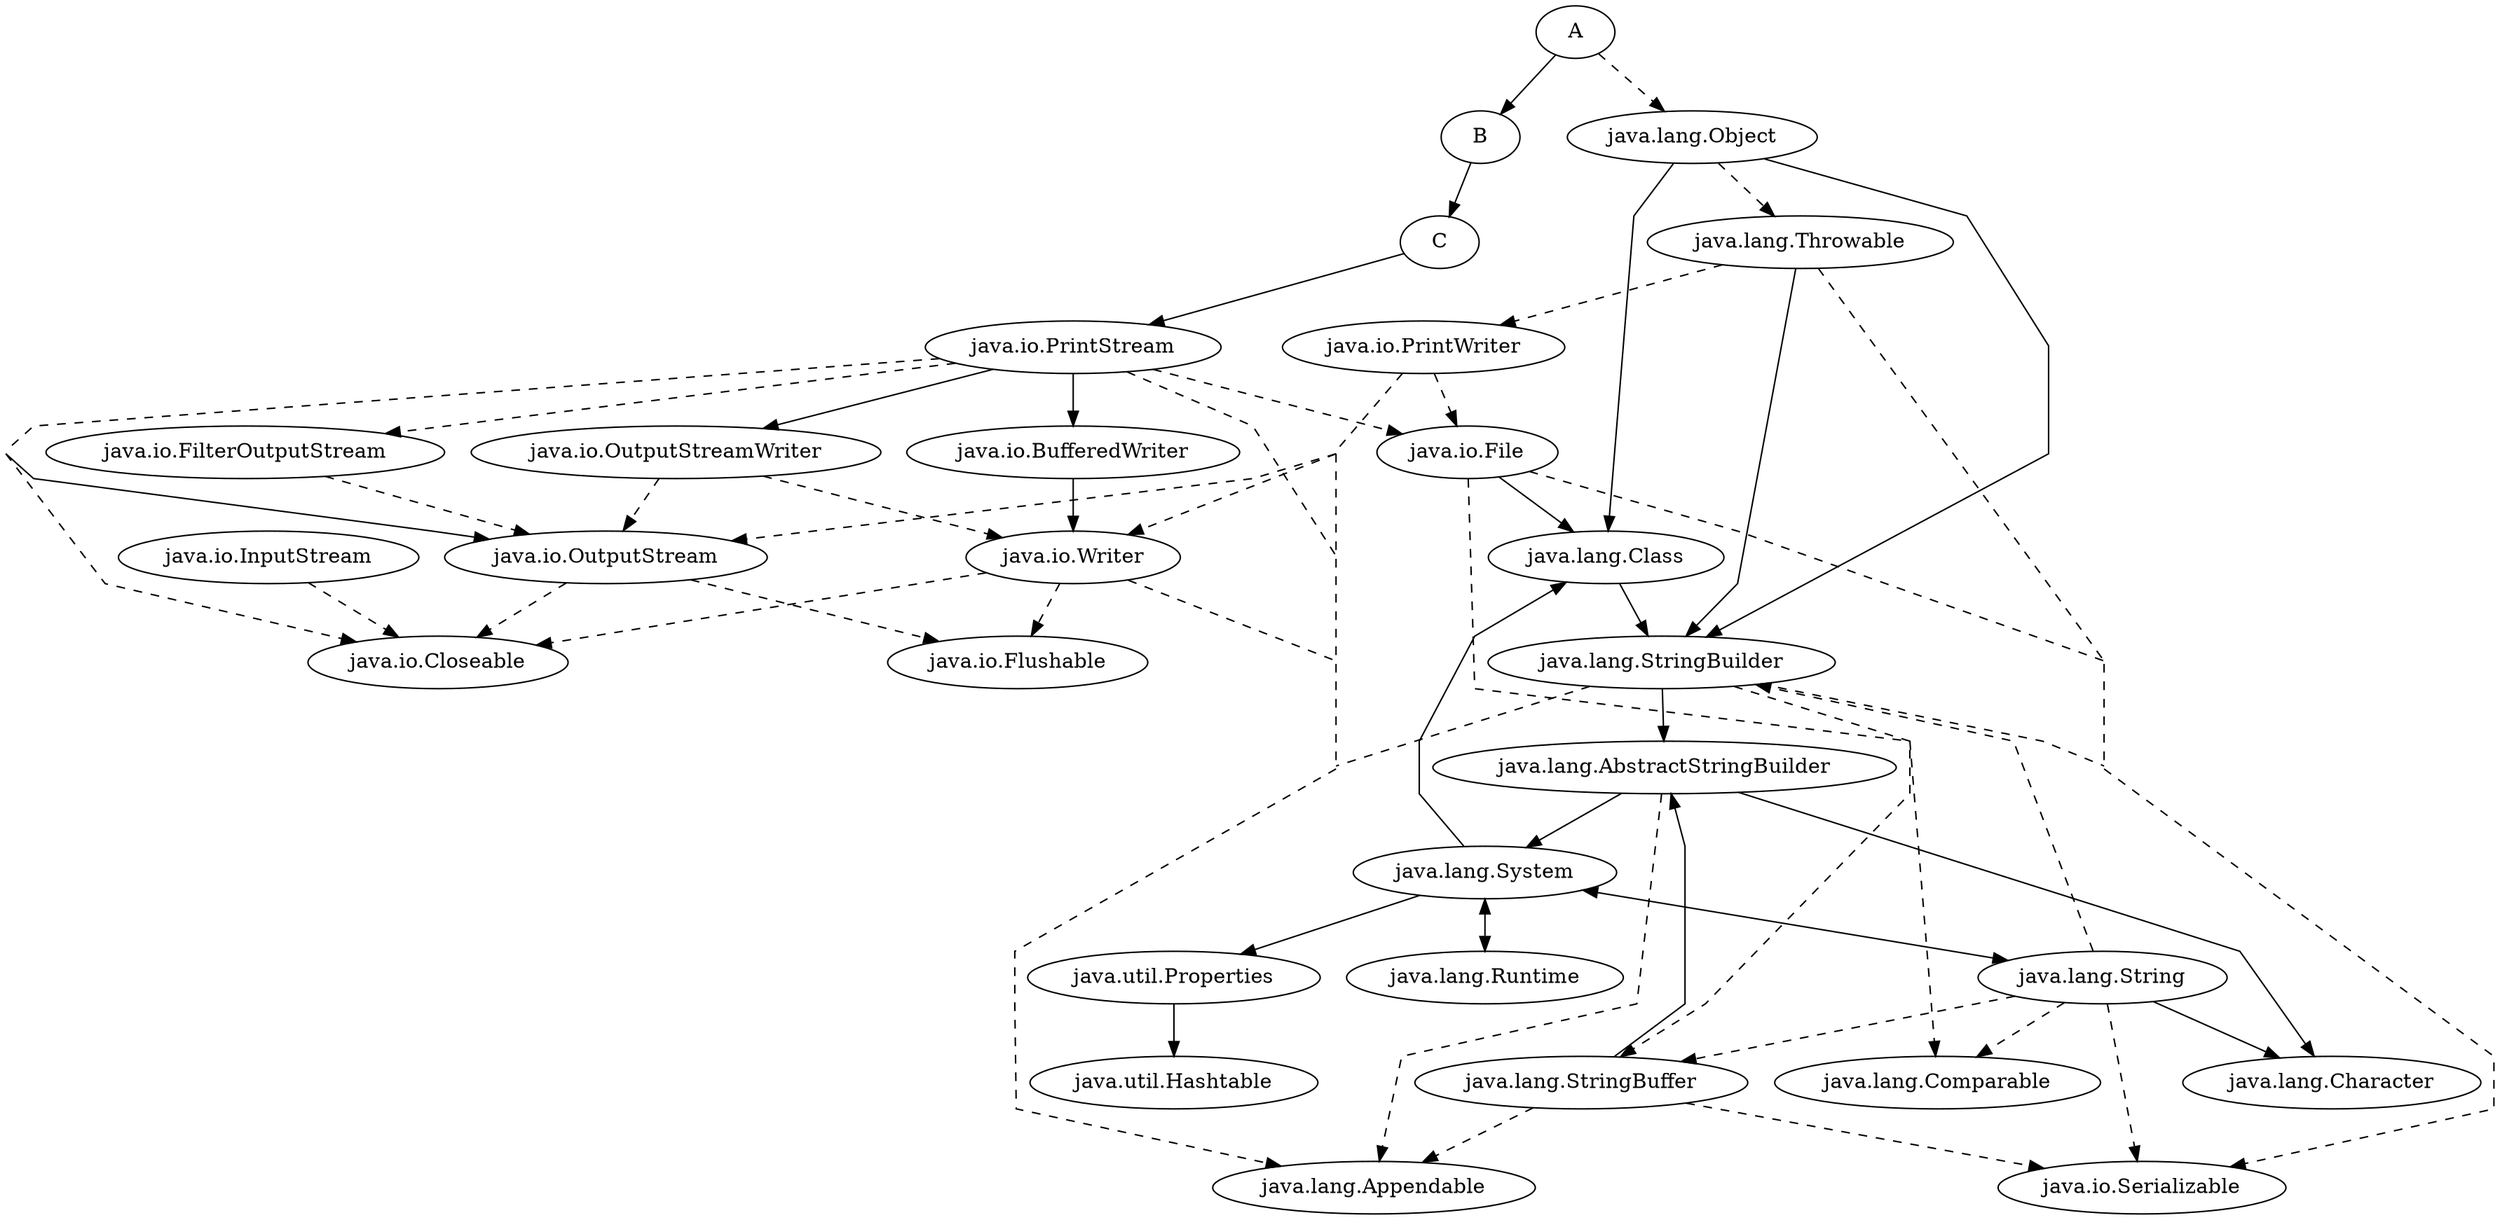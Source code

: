 digraph dep{
//    rankdir=LR;
    compound=true;
    concentrate=true;
    splines=compound;
"A" -> "B";
"B" -> "C";
"C" -> "java.io.PrintStream";
"A" -> "java.lang.Object" [style=dashed];
"java.io.BufferedWriter" -> "java.io.Writer";
"java.io.File" -> "java.lang.Class";
"java.io.PrintStream" -> "java.io.BufferedWriter";
"java.io.PrintStream" -> "java.io.OutputStream";
"java.io.PrintStream" -> "java.io.OutputStreamWriter";
"java.lang.AbstractStringBuilder" -> "java.lang.Character";
"java.lang.AbstractStringBuilder" -> "java.lang.System";
"java.lang.Class" -> "java.lang.StringBuilder";
"java.lang.Object" -> "java.lang.Class";
"java.lang.Object" -> "java.lang.StringBuilder";
"java.lang.Runtime" -> "java.lang.System";
"java.lang.StringBuffer" -> "java.lang.AbstractStringBuilder";
"java.lang.StringBuilder" -> "java.lang.AbstractStringBuilder";
"java.lang.String" -> "java.lang.Character";
"java.lang.String" -> "java.lang.System";
"java.lang.System" -> "java.lang.Class";
"java.lang.System" -> "java.lang.Runtime";
"java.lang.System" -> "java.lang.String";
"java.lang.System" -> "java.util.Properties";
"java.lang.Throwable" -> "java.lang.StringBuilder";
"java.util.Properties" -> "java.util.Hashtable";
"java.io.File" -> "java.io.Serializable" [style=dashed];
"java.io.File" -> "java.lang.Comparable" [style=dashed];
"java.io.FilterOutputStream" -> "java.io.OutputStream" [style=dashed];
"java.io.InputStream" -> "java.io.Closeable" [style=dashed];
"java.io.OutputStream" -> "java.io.Closeable" [style=dashed];
"java.io.OutputStream" -> "java.io.Flushable" [style=dashed];
"java.io.OutputStreamWriter" -> "java.io.OutputStream" [style=dashed];
"java.io.OutputStreamWriter" -> "java.io.Writer" [style=dashed];
"java.io.PrintStream" -> "java.io.Closeable" [style=dashed];
"java.io.PrintStream" -> "java.io.File" [style=dashed];
"java.io.PrintStream" -> "java.io.FilterOutputStream" [style=dashed];
"java.io.PrintStream" -> "java.lang.Appendable" [style=dashed];
"java.io.PrintWriter" -> "java.io.File" [style=dashed];
"java.io.PrintWriter" -> "java.io.OutputStream" [style=dashed];
"java.io.PrintWriter" -> "java.io.Writer" [style=dashed];
"java.io.PrintWriter" -> "java.lang.Appendable" [style=dashed];
"java.io.Writer" -> "java.io.Closeable" [style=dashed];
"java.io.Writer" -> "java.io.Flushable" [style=dashed];
"java.io.Writer" -> "java.lang.Appendable" [style=dashed];
"java.lang.AbstractStringBuilder" -> "java.lang.Appendable" [style=dashed];
"java.lang.Object" -> "java.lang.Throwable" [style=dashed];
"java.lang.StringBuffer" -> "java.io.Serializable" [style=dashed];
"java.lang.StringBuffer" -> "java.lang.Appendable" [style=dashed];
"java.lang.StringBuilder" -> "java.io.Serializable" [style=dashed];
"java.lang.StringBuilder" -> "java.lang.Appendable" [style=dashed];
"java.lang.StringBuilder" -> "java.lang.StringBuffer" [style=dashed];
"java.lang.String" -> "java.io.Serializable" [style=dashed];
"java.lang.String" -> "java.lang.Comparable" [style=dashed];
"java.lang.String" -> "java.lang.StringBuffer" [style=dashed];
"java.lang.String" -> "java.lang.StringBuilder" [style=dashed];
"java.lang.Throwable" -> "java.io.PrintWriter" [style=dashed];
"java.lang.Throwable" -> "java.io.Serializable" [style=dashed];
}

